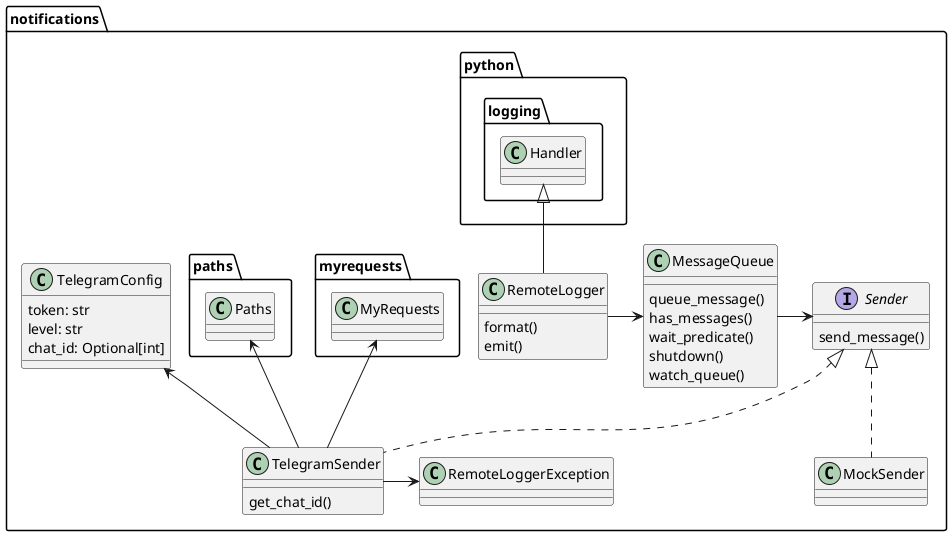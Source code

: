 @startuml

allowmixing

namespace notifications {

class TelegramConfig {
    token: str
    level: str
    chat_id: Optional[int]
}

class RemoteLogger extends python.logging.Handler {
format()
emit()
}

class RemoteLoggerException

class MessageQueue {
    queue_message()
    has_messages()
    wait_predicate()
    shutdown()
    watch_queue()
}

interface Sender {
    send_message()
}

MessageQueue -> Sender

class TelegramSender implements Sender {
    get_chat_id()
}

TelegramConfig <-- TelegramSender

RemoteLogger -> MessageQueue
myrequests.MyRequests <-- TelegramSender
TelegramSender -> RemoteLoggerException
paths.Paths <-- TelegramSender

class MockSender implements Sender

}
@enduml